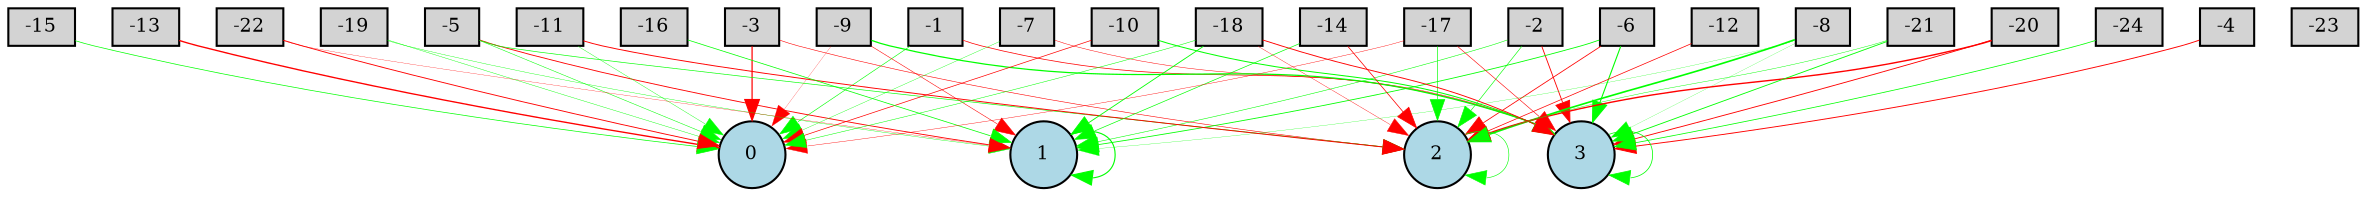 digraph {
	node [fontsize=9 height=0.2 shape=circle width=0.2]
	-1 [fillcolor=lightgray shape=box style=filled]
	-2 [fillcolor=lightgray shape=box style=filled]
	-3 [fillcolor=lightgray shape=box style=filled]
	-4 [fillcolor=lightgray shape=box style=filled]
	-5 [fillcolor=lightgray shape=box style=filled]
	-6 [fillcolor=lightgray shape=box style=filled]
	-7 [fillcolor=lightgray shape=box style=filled]
	-8 [fillcolor=lightgray shape=box style=filled]
	-9 [fillcolor=lightgray shape=box style=filled]
	-10 [fillcolor=lightgray shape=box style=filled]
	-11 [fillcolor=lightgray shape=box style=filled]
	-12 [fillcolor=lightgray shape=box style=filled]
	-13 [fillcolor=lightgray shape=box style=filled]
	-14 [fillcolor=lightgray shape=box style=filled]
	-15 [fillcolor=lightgray shape=box style=filled]
	-16 [fillcolor=lightgray shape=box style=filled]
	-17 [fillcolor=lightgray shape=box style=filled]
	-18 [fillcolor=lightgray shape=box style=filled]
	-19 [fillcolor=lightgray shape=box style=filled]
	-20 [fillcolor=lightgray shape=box style=filled]
	-21 [fillcolor=lightgray shape=box style=filled]
	-22 [fillcolor=lightgray shape=box style=filled]
	-23 [fillcolor=lightgray shape=box style=filled]
	-24 [fillcolor=lightgray shape=box style=filled]
	0 [fillcolor=lightblue style=filled]
	1 [fillcolor=lightblue style=filled]
	2 [fillcolor=lightblue style=filled]
	3 [fillcolor=lightblue style=filled]
	-20 -> 2 [color=red penwidth=0.6672813526997389 style=solid]
	-6 -> 1 [color=green penwidth=0.4001657770821112 style=solid]
	-1 -> 0 [color=green penwidth=0.2873008761639017 style=solid]
	-6 -> 3 [color=green penwidth=0.5233240603176812 style=solid]
	-7 -> 0 [color=green penwidth=0.17620907040762496 style=solid]
	-8 -> 1 [color=green penwidth=0.12769966479968767 style=solid]
	-22 -> 0 [color=red penwidth=0.436286433537197 style=solid]
	-6 -> 2 [color=red penwidth=0.38670928057202825 style=solid]
	-20 -> 3 [color=red penwidth=0.4312083126920828 style=solid]
	-10 -> 3 [color=green penwidth=0.47808111255142804 style=solid]
	-9 -> 1 [color=red penwidth=0.258963230307943 style=solid]
	-2 -> 1 [color=green penwidth=0.2615551313637157 style=solid]
	-5 -> 1 [color=red penwidth=0.4251371651620959 style=solid]
	3 -> 3 [color=green penwidth=0.3646443601313023 style=solid]
	-11 -> 0 [color=green penwidth=0.18770186958822005 style=solid]
	-14 -> 2 [color=red penwidth=0.3588911438433515 style=solid]
	-17 -> 3 [color=red penwidth=0.2829844824728437 style=solid]
	-4 -> 3 [color=red penwidth=0.4480739783658211 style=solid]
	-3 -> 2 [color=red penwidth=0.27077237350406436 style=solid]
	-8 -> 2 [color=green penwidth=0.7896531463951169 style=solid]
	-22 -> 1 [color=red penwidth=0.13782415846230733 style=solid]
	-12 -> 2 [color=red penwidth=0.34785221090111873 style=solid]
	-7 -> 3 [color=red penwidth=0.22746992207830757 style=solid]
	1 -> 1 [color=green penwidth=0.5415875893053578 style=solid]
	-5 -> 0 [color=green penwidth=0.24813974856101922 style=solid]
	-19 -> 1 [color=green penwidth=0.1832098726648862 style=solid]
	-24 -> 3 [color=green penwidth=0.36889794600900283 style=solid]
	-17 -> 2 [color=green penwidth=0.32016154519839424 style=solid]
	-17 -> 0 [color=red penwidth=0.19479438056943327 style=solid]
	-15 -> 0 [color=green penwidth=0.3390110917604037 style=solid]
	-2 -> 2 [color=green penwidth=0.29864877686512237 style=solid]
	-21 -> 3 [color=green penwidth=0.41819116603418827 style=solid]
	-16 -> 1 [color=green penwidth=0.3549329826101789 style=solid]
	-8 -> 3 [color=green penwidth=0.10063047322817487 style=solid]
	-9 -> 0 [color=red penwidth=0.1041840930069408 style=solid]
	-18 -> 3 [color=red penwidth=0.4414444649691913 style=solid]
	-19 -> 0 [color=green penwidth=0.19894448737929038 style=solid]
	-18 -> 1 [color=green penwidth=0.40771047476719924 style=solid]
	-18 -> 2 [color=red penwidth=0.1829674414537502 style=solid]
	-1 -> 3 [color=red penwidth=0.35249431604362813 style=solid]
	-21 -> 2 [color=green penwidth=0.21481223986718434 style=solid]
	-11 -> 2 [color=red penwidth=0.45472422154217584 style=solid]
	2 -> 2 [color=green penwidth=0.28587178315630624 style=solid]
	-3 -> 0 [color=red penwidth=0.5863039417943149 style=solid]
	-10 -> 0 [color=red penwidth=0.33432636932889787 style=solid]
	-2 -> 3 [color=red penwidth=0.4215917769404034 style=solid]
	-9 -> 3 [color=green penwidth=0.592922835041238 style=solid]
	-18 -> 0 [color=green penwidth=0.2403388493333261 style=solid]
	-13 -> 0 [color=red penwidth=0.650009959149775 style=solid]
	-5 -> 2 [color=green penwidth=0.3097305696211735 style=solid]
	-14 -> 1 [color=green penwidth=0.3224188278368615 style=solid]
}
